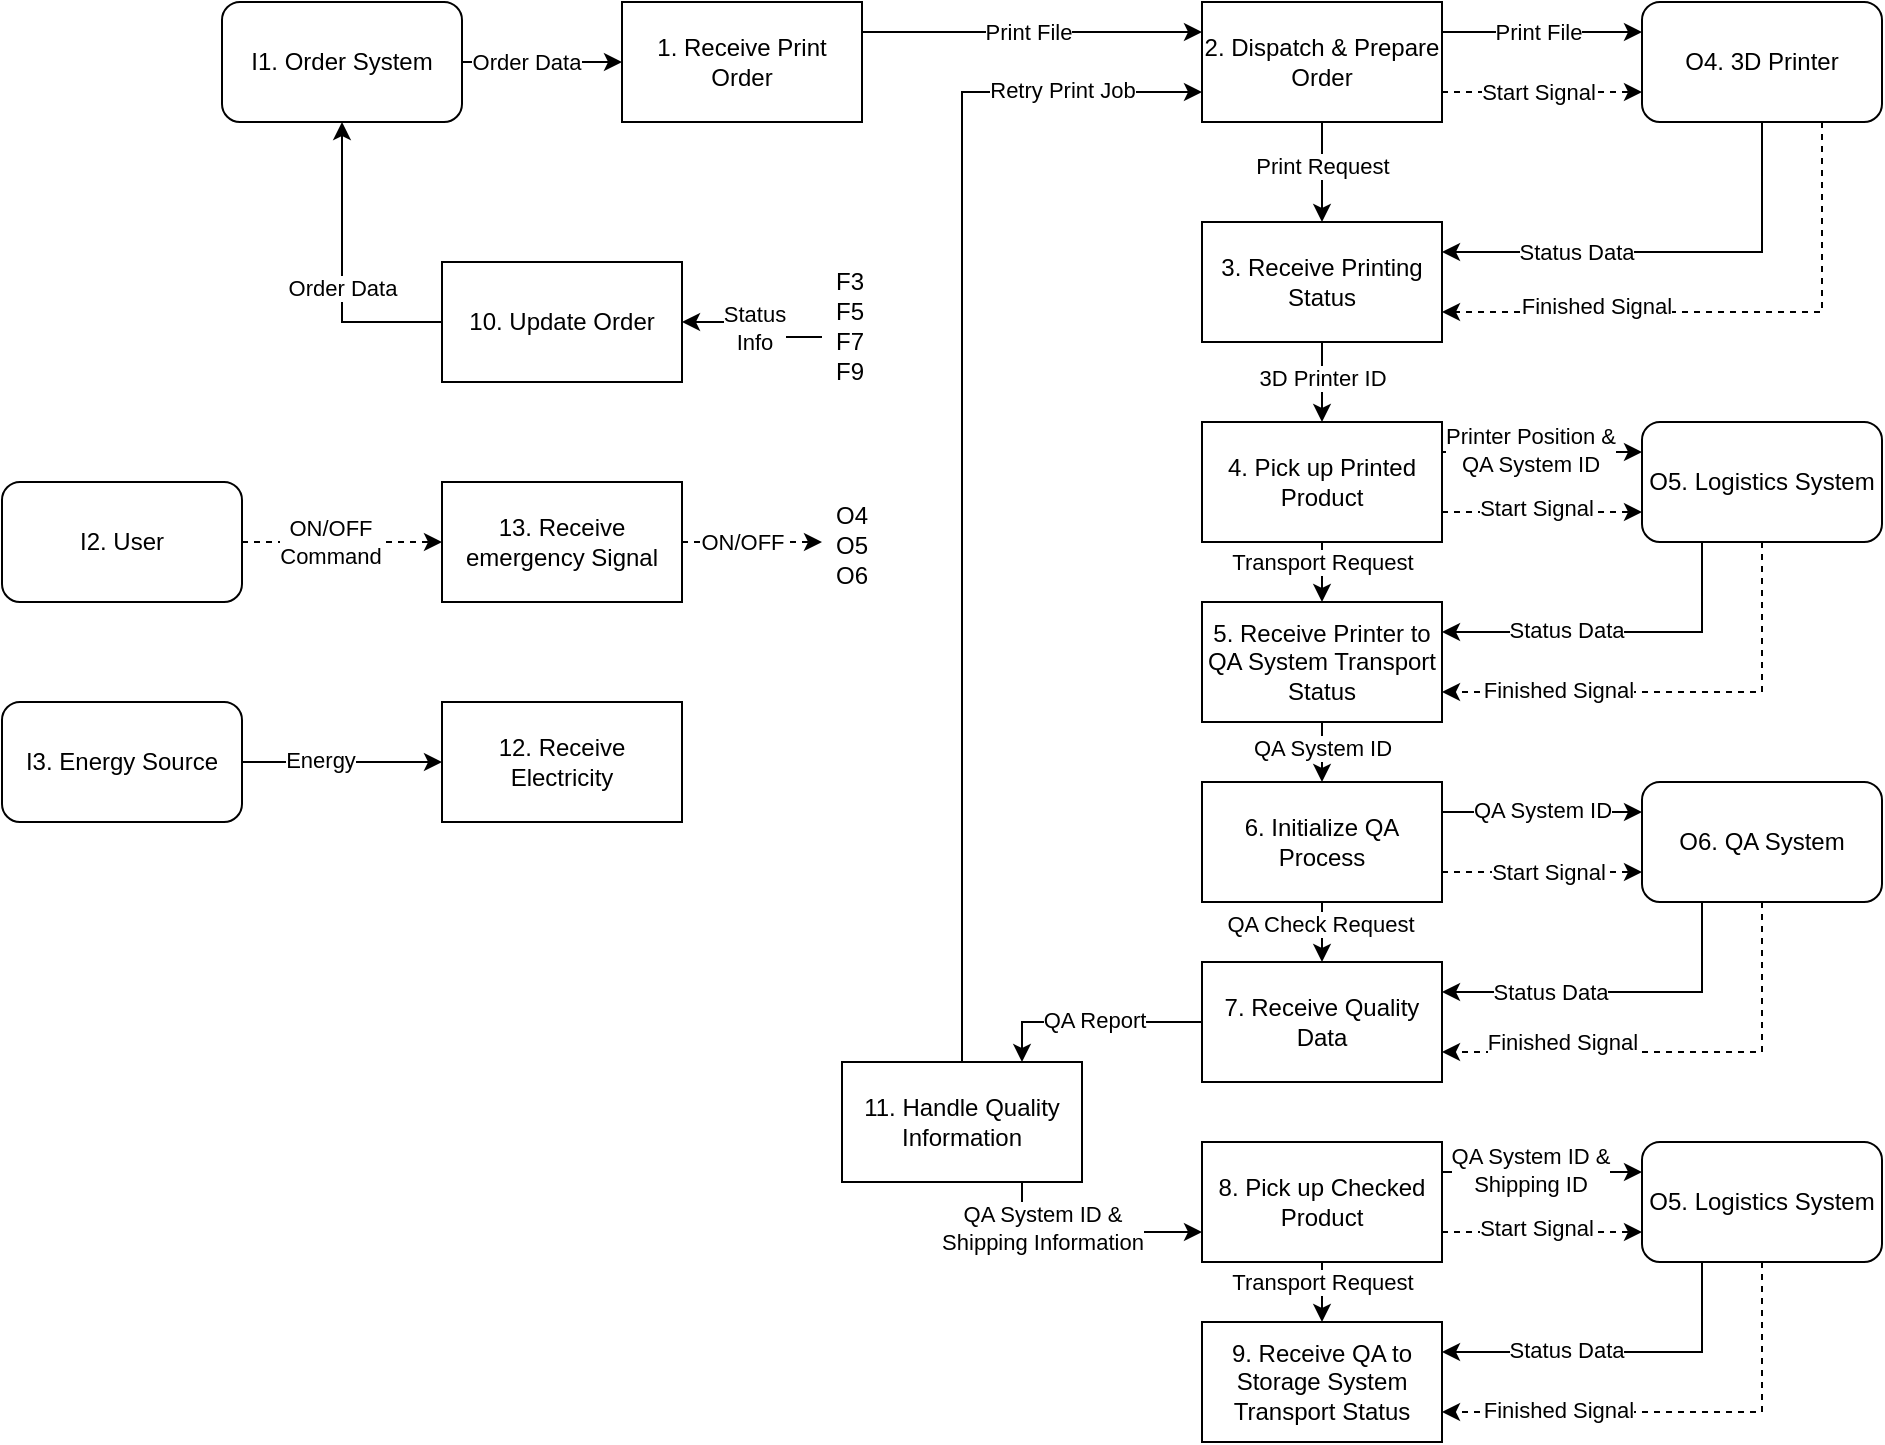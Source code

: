 <mxfile version="24.8.4">
  <diagram name="Page-1" id="_k14XuWL3U5JzWISn8Ct">
    <mxGraphModel dx="1221" dy="761" grid="1" gridSize="10" guides="1" tooltips="1" connect="1" arrows="1" fold="1" page="1" pageScale="1" pageWidth="850" pageHeight="1100" math="0" shadow="0">
      <root>
        <mxCell id="0" />
        <mxCell id="1" parent="0" />
        <mxCell id="q_Xl--HB5Yd9Ks0ocNhp-104" style="edgeStyle=orthogonalEdgeStyle;rounded=0;orthogonalLoop=1;jettySize=auto;html=1;exitX=1;exitY=0.5;exitDx=0;exitDy=0;entryX=0;entryY=0.5;entryDx=0;entryDy=0;dashed=1;" parent="1" source="q_Xl--HB5Yd9Ks0ocNhp-1" target="q_Xl--HB5Yd9Ks0ocNhp-8" edge="1">
          <mxGeometry relative="1" as="geometry" />
        </mxCell>
        <mxCell id="q_Xl--HB5Yd9Ks0ocNhp-105" value="ON/OFF &lt;br&gt;Command" style="edgeLabel;html=1;align=center;verticalAlign=middle;resizable=0;points=[];" parent="q_Xl--HB5Yd9Ks0ocNhp-104" vertex="1" connectable="0">
          <mxGeometry x="-0.133" relative="1" as="geometry">
            <mxPoint as="offset" />
          </mxGeometry>
        </mxCell>
        <mxCell id="q_Xl--HB5Yd9Ks0ocNhp-1" value="I2. User" style="rounded=1;whiteSpace=wrap;html=1;" parent="1" vertex="1">
          <mxGeometry x="140" y="290" width="120" height="60" as="geometry" />
        </mxCell>
        <mxCell id="q_Xl--HB5Yd9Ks0ocNhp-77" style="edgeStyle=orthogonalEdgeStyle;rounded=0;orthogonalLoop=1;jettySize=auto;html=1;exitX=1;exitY=0.5;exitDx=0;exitDy=0;entryX=0;entryY=0.5;entryDx=0;entryDy=0;" parent="1" source="q_Xl--HB5Yd9Ks0ocNhp-2" target="q_Xl--HB5Yd9Ks0ocNhp-7" edge="1">
          <mxGeometry relative="1" as="geometry" />
        </mxCell>
        <mxCell id="q_Xl--HB5Yd9Ks0ocNhp-78" value="Energy" style="edgeLabel;html=1;align=center;verticalAlign=middle;resizable=0;points=[];" parent="q_Xl--HB5Yd9Ks0ocNhp-77" vertex="1" connectable="0">
          <mxGeometry x="-0.225" y="1" relative="1" as="geometry">
            <mxPoint as="offset" />
          </mxGeometry>
        </mxCell>
        <mxCell id="q_Xl--HB5Yd9Ks0ocNhp-2" value="I3. Energy Source" style="rounded=1;whiteSpace=wrap;html=1;" parent="1" vertex="1">
          <mxGeometry x="140" y="400" width="120" height="60" as="geometry" />
        </mxCell>
        <mxCell id="q_Xl--HB5Yd9Ks0ocNhp-16" style="edgeStyle=orthogonalEdgeStyle;rounded=0;orthogonalLoop=1;jettySize=auto;html=1;exitX=1;exitY=0.5;exitDx=0;exitDy=0;entryX=0;entryY=0.5;entryDx=0;entryDy=0;" parent="1" source="q_Xl--HB5Yd9Ks0ocNhp-3" target="q_Xl--HB5Yd9Ks0ocNhp-9" edge="1">
          <mxGeometry relative="1" as="geometry" />
        </mxCell>
        <mxCell id="q_Xl--HB5Yd9Ks0ocNhp-17" value="Order Data" style="edgeLabel;html=1;align=center;verticalAlign=middle;resizable=0;points=[];" parent="q_Xl--HB5Yd9Ks0ocNhp-16" vertex="1" connectable="0">
          <mxGeometry x="-0.2" relative="1" as="geometry">
            <mxPoint as="offset" />
          </mxGeometry>
        </mxCell>
        <mxCell id="q_Xl--HB5Yd9Ks0ocNhp-3" value="I1. Order System" style="rounded=1;whiteSpace=wrap;html=1;" parent="1" vertex="1">
          <mxGeometry x="250" y="50" width="120" height="60" as="geometry" />
        </mxCell>
        <mxCell id="q_Xl--HB5Yd9Ks0ocNhp-39" style="edgeStyle=orthogonalEdgeStyle;rounded=0;orthogonalLoop=1;jettySize=auto;html=1;exitX=0.25;exitY=1;exitDx=0;exitDy=0;entryX=1;entryY=0.25;entryDx=0;entryDy=0;" parent="1" source="q_Xl--HB5Yd9Ks0ocNhp-4" target="q_Xl--HB5Yd9Ks0ocNhp-38" edge="1">
          <mxGeometry relative="1" as="geometry" />
        </mxCell>
        <mxCell id="q_Xl--HB5Yd9Ks0ocNhp-40" value="Status Data" style="edgeLabel;html=1;align=center;verticalAlign=middle;resizable=0;points=[];" parent="q_Xl--HB5Yd9Ks0ocNhp-39" vertex="1" connectable="0">
          <mxGeometry x="0.291" y="-1" relative="1" as="geometry">
            <mxPoint as="offset" />
          </mxGeometry>
        </mxCell>
        <mxCell id="q_Xl--HB5Yd9Ks0ocNhp-41" style="edgeStyle=orthogonalEdgeStyle;rounded=0;orthogonalLoop=1;jettySize=auto;html=1;exitX=0.5;exitY=1;exitDx=0;exitDy=0;entryX=1;entryY=0.75;entryDx=0;entryDy=0;dashed=1;" parent="1" source="q_Xl--HB5Yd9Ks0ocNhp-4" target="q_Xl--HB5Yd9Ks0ocNhp-38" edge="1">
          <mxGeometry relative="1" as="geometry" />
        </mxCell>
        <mxCell id="q_Xl--HB5Yd9Ks0ocNhp-42" value="Finished Signal" style="edgeLabel;html=1;align=center;verticalAlign=middle;resizable=0;points=[];" parent="q_Xl--HB5Yd9Ks0ocNhp-41" vertex="1" connectable="0">
          <mxGeometry x="0.506" y="-1" relative="1" as="geometry">
            <mxPoint as="offset" />
          </mxGeometry>
        </mxCell>
        <mxCell id="q_Xl--HB5Yd9Ks0ocNhp-4" value="O5. Logistics System" style="rounded=1;whiteSpace=wrap;html=1;" parent="1" vertex="1">
          <mxGeometry x="960" y="260" width="120" height="60" as="geometry" />
        </mxCell>
        <mxCell id="q_Xl--HB5Yd9Ks0ocNhp-52" style="edgeStyle=orthogonalEdgeStyle;rounded=0;orthogonalLoop=1;jettySize=auto;html=1;exitX=0.25;exitY=1;exitDx=0;exitDy=0;entryX=1;entryY=0.25;entryDx=0;entryDy=0;" parent="1" source="q_Xl--HB5Yd9Ks0ocNhp-5" target="q_Xl--HB5Yd9Ks0ocNhp-12" edge="1">
          <mxGeometry relative="1" as="geometry" />
        </mxCell>
        <mxCell id="q_Xl--HB5Yd9Ks0ocNhp-53" value="Status Data" style="edgeLabel;html=1;align=center;verticalAlign=middle;resizable=0;points=[];" parent="q_Xl--HB5Yd9Ks0ocNhp-52" vertex="1" connectable="0">
          <mxGeometry x="0.383" relative="1" as="geometry">
            <mxPoint as="offset" />
          </mxGeometry>
        </mxCell>
        <mxCell id="q_Xl--HB5Yd9Ks0ocNhp-54" style="edgeStyle=orthogonalEdgeStyle;rounded=0;orthogonalLoop=1;jettySize=auto;html=1;exitX=0.5;exitY=1;exitDx=0;exitDy=0;entryX=1;entryY=0.75;entryDx=0;entryDy=0;dashed=1;" parent="1" source="q_Xl--HB5Yd9Ks0ocNhp-5" target="q_Xl--HB5Yd9Ks0ocNhp-12" edge="1">
          <mxGeometry relative="1" as="geometry" />
        </mxCell>
        <mxCell id="q_Xl--HB5Yd9Ks0ocNhp-55" value="Finished Signal" style="edgeLabel;html=1;align=center;verticalAlign=middle;resizable=0;points=[];" parent="q_Xl--HB5Yd9Ks0ocNhp-54" vertex="1" connectable="0">
          <mxGeometry x="0.43" y="4" relative="1" as="geometry">
            <mxPoint x="-7" y="-9" as="offset" />
          </mxGeometry>
        </mxCell>
        <mxCell id="q_Xl--HB5Yd9Ks0ocNhp-5" value="O6. QA System" style="rounded=1;whiteSpace=wrap;html=1;" parent="1" vertex="1">
          <mxGeometry x="960" y="440" width="120" height="60" as="geometry" />
        </mxCell>
        <mxCell id="q_Xl--HB5Yd9Ks0ocNhp-27" style="edgeStyle=orthogonalEdgeStyle;rounded=0;orthogonalLoop=1;jettySize=auto;html=1;exitX=0.5;exitY=1;exitDx=0;exitDy=0;entryX=1;entryY=0.25;entryDx=0;entryDy=0;" parent="1" source="q_Xl--HB5Yd9Ks0ocNhp-6" target="q_Xl--HB5Yd9Ks0ocNhp-10" edge="1">
          <mxGeometry relative="1" as="geometry" />
        </mxCell>
        <mxCell id="q_Xl--HB5Yd9Ks0ocNhp-28" value="Status Data" style="edgeLabel;html=1;align=center;verticalAlign=middle;resizable=0;points=[];" parent="q_Xl--HB5Yd9Ks0ocNhp-27" vertex="1" connectable="0">
          <mxGeometry x="0.408" relative="1" as="geometry">
            <mxPoint as="offset" />
          </mxGeometry>
        </mxCell>
        <mxCell id="q_Xl--HB5Yd9Ks0ocNhp-29" style="edgeStyle=orthogonalEdgeStyle;rounded=0;orthogonalLoop=1;jettySize=auto;html=1;exitX=0.75;exitY=1;exitDx=0;exitDy=0;entryX=1;entryY=0.75;entryDx=0;entryDy=0;dashed=1;" parent="1" source="q_Xl--HB5Yd9Ks0ocNhp-6" target="q_Xl--HB5Yd9Ks0ocNhp-10" edge="1">
          <mxGeometry relative="1" as="geometry" />
        </mxCell>
        <mxCell id="q_Xl--HB5Yd9Ks0ocNhp-30" value="Finished Signal" style="edgeLabel;html=1;align=center;verticalAlign=middle;resizable=0;points=[];" parent="q_Xl--HB5Yd9Ks0ocNhp-29" vertex="1" connectable="0">
          <mxGeometry x="0.458" y="-3" relative="1" as="geometry">
            <mxPoint as="offset" />
          </mxGeometry>
        </mxCell>
        <mxCell id="q_Xl--HB5Yd9Ks0ocNhp-6" value="O4. 3D Printer" style="rounded=1;whiteSpace=wrap;html=1;" parent="1" vertex="1">
          <mxGeometry x="960" y="50" width="120" height="60" as="geometry" />
        </mxCell>
        <mxCell id="q_Xl--HB5Yd9Ks0ocNhp-7" value="12. Receive &lt;br&gt;Electricity" style="rounded=0;whiteSpace=wrap;html=1;" parent="1" vertex="1">
          <mxGeometry x="360" y="400" width="120" height="60" as="geometry" />
        </mxCell>
        <mxCell id="q_Xl--HB5Yd9Ks0ocNhp-116" style="edgeStyle=orthogonalEdgeStyle;rounded=0;orthogonalLoop=1;jettySize=auto;html=1;exitX=1;exitY=0.5;exitDx=0;exitDy=0;entryX=0;entryY=0.5;entryDx=0;entryDy=0;dashed=1;" parent="1" source="q_Xl--HB5Yd9Ks0ocNhp-8" target="q_Xl--HB5Yd9Ks0ocNhp-110" edge="1">
          <mxGeometry relative="1" as="geometry" />
        </mxCell>
        <mxCell id="q_Xl--HB5Yd9Ks0ocNhp-117" value="ON/OFF" style="edgeLabel;html=1;align=center;verticalAlign=middle;resizable=0;points=[];" parent="q_Xl--HB5Yd9Ks0ocNhp-116" vertex="1" connectable="0">
          <mxGeometry x="-0.294" y="-1" relative="1" as="geometry">
            <mxPoint x="5" y="-1" as="offset" />
          </mxGeometry>
        </mxCell>
        <mxCell id="q_Xl--HB5Yd9Ks0ocNhp-8" value="13. Receive emergency Signal" style="rounded=0;whiteSpace=wrap;html=1;" parent="1" vertex="1">
          <mxGeometry x="360" y="290" width="120" height="60" as="geometry" />
        </mxCell>
        <mxCell id="q_Xl--HB5Yd9Ks0ocNhp-22" style="edgeStyle=orthogonalEdgeStyle;rounded=0;orthogonalLoop=1;jettySize=auto;html=1;exitX=1;exitY=0.25;exitDx=0;exitDy=0;entryX=0;entryY=0.25;entryDx=0;entryDy=0;" parent="1" source="q_Xl--HB5Yd9Ks0ocNhp-9" target="q_Xl--HB5Yd9Ks0ocNhp-19" edge="1">
          <mxGeometry relative="1" as="geometry" />
        </mxCell>
        <mxCell id="q_Xl--HB5Yd9Ks0ocNhp-23" value="Print File" style="edgeLabel;html=1;align=center;verticalAlign=middle;resizable=0;points=[];" parent="q_Xl--HB5Yd9Ks0ocNhp-22" vertex="1" connectable="0">
          <mxGeometry x="0.656" y="1" relative="1" as="geometry">
            <mxPoint x="-58" y="1" as="offset" />
          </mxGeometry>
        </mxCell>
        <mxCell id="q_Xl--HB5Yd9Ks0ocNhp-9" value="1. Receive Print Order" style="rounded=0;whiteSpace=wrap;html=1;" parent="1" vertex="1">
          <mxGeometry x="450" y="50" width="120" height="60" as="geometry" />
        </mxCell>
        <mxCell id="q_Xl--HB5Yd9Ks0ocNhp-32" style="edgeStyle=orthogonalEdgeStyle;rounded=0;orthogonalLoop=1;jettySize=auto;html=1;exitX=0.5;exitY=1;exitDx=0;exitDy=0;entryX=0.5;entryY=0;entryDx=0;entryDy=0;" parent="1" source="q_Xl--HB5Yd9Ks0ocNhp-10" target="q_Xl--HB5Yd9Ks0ocNhp-11" edge="1">
          <mxGeometry relative="1" as="geometry" />
        </mxCell>
        <mxCell id="q_Xl--HB5Yd9Ks0ocNhp-33" value="3D Printer ID" style="edgeLabel;html=1;align=center;verticalAlign=middle;resizable=0;points=[];" parent="q_Xl--HB5Yd9Ks0ocNhp-32" vertex="1" connectable="0">
          <mxGeometry x="-0.1" relative="1" as="geometry">
            <mxPoint as="offset" />
          </mxGeometry>
        </mxCell>
        <mxCell id="q_Xl--HB5Yd9Ks0ocNhp-10" value="3. Receive Printing Status" style="rounded=0;whiteSpace=wrap;html=1;" parent="1" vertex="1">
          <mxGeometry x="740" y="160" width="120" height="60" as="geometry" />
        </mxCell>
        <mxCell id="q_Xl--HB5Yd9Ks0ocNhp-31" style="edgeStyle=orthogonalEdgeStyle;rounded=0;orthogonalLoop=1;jettySize=auto;html=1;exitX=1;exitY=0.25;exitDx=0;exitDy=0;entryX=0;entryY=0.25;entryDx=0;entryDy=0;" parent="1" source="q_Xl--HB5Yd9Ks0ocNhp-11" target="q_Xl--HB5Yd9Ks0ocNhp-4" edge="1">
          <mxGeometry relative="1" as="geometry" />
        </mxCell>
        <mxCell id="q_Xl--HB5Yd9Ks0ocNhp-34" value="Printer Position &amp;amp;&lt;br&gt;QA System ID" style="edgeLabel;html=1;align=center;verticalAlign=middle;resizable=0;points=[];" parent="q_Xl--HB5Yd9Ks0ocNhp-31" vertex="1" connectable="0">
          <mxGeometry x="-0.12" y="1" relative="1" as="geometry">
            <mxPoint as="offset" />
          </mxGeometry>
        </mxCell>
        <mxCell id="q_Xl--HB5Yd9Ks0ocNhp-35" style="edgeStyle=orthogonalEdgeStyle;rounded=0;orthogonalLoop=1;jettySize=auto;html=1;exitX=1;exitY=0.75;exitDx=0;exitDy=0;entryX=0;entryY=0.75;entryDx=0;entryDy=0;dashed=1;" parent="1" source="q_Xl--HB5Yd9Ks0ocNhp-11" target="q_Xl--HB5Yd9Ks0ocNhp-4" edge="1">
          <mxGeometry relative="1" as="geometry" />
        </mxCell>
        <mxCell id="q_Xl--HB5Yd9Ks0ocNhp-36" value="Start Signal" style="edgeLabel;html=1;align=center;verticalAlign=middle;resizable=0;points=[];" parent="q_Xl--HB5Yd9Ks0ocNhp-35" vertex="1" connectable="0">
          <mxGeometry x="-0.06" y="2" relative="1" as="geometry">
            <mxPoint as="offset" />
          </mxGeometry>
        </mxCell>
        <mxCell id="q_Xl--HB5Yd9Ks0ocNhp-58" style="edgeStyle=orthogonalEdgeStyle;rounded=0;orthogonalLoop=1;jettySize=auto;html=1;exitX=0.5;exitY=1;exitDx=0;exitDy=0;entryX=0.5;entryY=0;entryDx=0;entryDy=0;" parent="1" source="q_Xl--HB5Yd9Ks0ocNhp-11" target="q_Xl--HB5Yd9Ks0ocNhp-38" edge="1">
          <mxGeometry relative="1" as="geometry" />
        </mxCell>
        <mxCell id="q_Xl--HB5Yd9Ks0ocNhp-59" value="Transport Request" style="edgeLabel;html=1;align=center;verticalAlign=middle;resizable=0;points=[];" parent="q_Xl--HB5Yd9Ks0ocNhp-58" vertex="1" connectable="0">
          <mxGeometry x="-0.333" relative="1" as="geometry">
            <mxPoint as="offset" />
          </mxGeometry>
        </mxCell>
        <mxCell id="q_Xl--HB5Yd9Ks0ocNhp-11" value="4. Pick up Printed Product" style="rounded=0;whiteSpace=wrap;html=1;" parent="1" vertex="1">
          <mxGeometry x="740" y="260" width="120" height="60" as="geometry" />
        </mxCell>
        <mxCell id="q_Xl--HB5Yd9Ks0ocNhp-12" value="7. Receive Quality Data" style="rounded=0;whiteSpace=wrap;html=1;" parent="1" vertex="1">
          <mxGeometry x="740" y="530" width="120" height="60" as="geometry" />
        </mxCell>
        <mxCell id="q_Xl--HB5Yd9Ks0ocNhp-43" style="edgeStyle=orthogonalEdgeStyle;rounded=0;orthogonalLoop=1;jettySize=auto;html=1;exitX=1;exitY=0.25;exitDx=0;exitDy=0;entryX=0;entryY=0.25;entryDx=0;entryDy=0;" parent="1" source="q_Xl--HB5Yd9Ks0ocNhp-13" target="q_Xl--HB5Yd9Ks0ocNhp-5" edge="1">
          <mxGeometry relative="1" as="geometry" />
        </mxCell>
        <mxCell id="q_Xl--HB5Yd9Ks0ocNhp-44" value="QA System ID" style="edgeLabel;html=1;align=center;verticalAlign=middle;resizable=0;points=[];" parent="q_Xl--HB5Yd9Ks0ocNhp-43" vertex="1" connectable="0">
          <mxGeometry x="0.1" y="1" relative="1" as="geometry">
            <mxPoint x="-5" as="offset" />
          </mxGeometry>
        </mxCell>
        <mxCell id="q_Xl--HB5Yd9Ks0ocNhp-50" style="edgeStyle=orthogonalEdgeStyle;rounded=0;orthogonalLoop=1;jettySize=auto;html=1;exitX=1;exitY=0.75;exitDx=0;exitDy=0;entryX=0;entryY=0.75;entryDx=0;entryDy=0;dashed=1;" parent="1" source="q_Xl--HB5Yd9Ks0ocNhp-13" target="q_Xl--HB5Yd9Ks0ocNhp-5" edge="1">
          <mxGeometry relative="1" as="geometry" />
        </mxCell>
        <mxCell id="q_Xl--HB5Yd9Ks0ocNhp-51" value="Start Signal" style="edgeLabel;html=1;align=center;verticalAlign=middle;resizable=0;points=[];" parent="q_Xl--HB5Yd9Ks0ocNhp-50" vertex="1" connectable="0">
          <mxGeometry x="0.06" relative="1" as="geometry">
            <mxPoint as="offset" />
          </mxGeometry>
        </mxCell>
        <mxCell id="q_Xl--HB5Yd9Ks0ocNhp-60" style="edgeStyle=orthogonalEdgeStyle;rounded=0;orthogonalLoop=1;jettySize=auto;html=1;exitX=0.5;exitY=1;exitDx=0;exitDy=0;entryX=0.5;entryY=0;entryDx=0;entryDy=0;" parent="1" source="q_Xl--HB5Yd9Ks0ocNhp-13" target="q_Xl--HB5Yd9Ks0ocNhp-12" edge="1">
          <mxGeometry relative="1" as="geometry" />
        </mxCell>
        <mxCell id="q_Xl--HB5Yd9Ks0ocNhp-61" value="QA Check Request" style="edgeLabel;html=1;align=center;verticalAlign=middle;resizable=0;points=[];" parent="q_Xl--HB5Yd9Ks0ocNhp-60" vertex="1" connectable="0">
          <mxGeometry x="-0.267" y="-1" relative="1" as="geometry">
            <mxPoint as="offset" />
          </mxGeometry>
        </mxCell>
        <mxCell id="q_Xl--HB5Yd9Ks0ocNhp-13" value="6. Initialize QA Process" style="rounded=0;whiteSpace=wrap;html=1;" parent="1" vertex="1">
          <mxGeometry x="740" y="440" width="120" height="60" as="geometry" />
        </mxCell>
        <mxCell id="q_Xl--HB5Yd9Ks0ocNhp-20" style="edgeStyle=orthogonalEdgeStyle;rounded=0;orthogonalLoop=1;jettySize=auto;html=1;exitX=1;exitY=0.25;exitDx=0;exitDy=0;entryX=0;entryY=0.25;entryDx=0;entryDy=0;" parent="1" source="q_Xl--HB5Yd9Ks0ocNhp-19" target="q_Xl--HB5Yd9Ks0ocNhp-6" edge="1">
          <mxGeometry relative="1" as="geometry" />
        </mxCell>
        <mxCell id="q_Xl--HB5Yd9Ks0ocNhp-21" value="Print File" style="edgeLabel;html=1;align=center;verticalAlign=middle;resizable=0;points=[];" parent="q_Xl--HB5Yd9Ks0ocNhp-20" vertex="1" connectable="0">
          <mxGeometry x="-0.508" y="-1" relative="1" as="geometry">
            <mxPoint x="23" y="-1" as="offset" />
          </mxGeometry>
        </mxCell>
        <mxCell id="q_Xl--HB5Yd9Ks0ocNhp-25" style="edgeStyle=orthogonalEdgeStyle;rounded=0;orthogonalLoop=1;jettySize=auto;html=1;exitX=1;exitY=0.75;exitDx=0;exitDy=0;entryX=0;entryY=0.75;entryDx=0;entryDy=0;dashed=1;" parent="1" source="q_Xl--HB5Yd9Ks0ocNhp-19" target="q_Xl--HB5Yd9Ks0ocNhp-6" edge="1">
          <mxGeometry relative="1" as="geometry" />
        </mxCell>
        <mxCell id="q_Xl--HB5Yd9Ks0ocNhp-26" value="Start Signal" style="edgeLabel;html=1;align=center;verticalAlign=middle;resizable=0;points=[];" parent="q_Xl--HB5Yd9Ks0ocNhp-25" vertex="1" connectable="0">
          <mxGeometry x="-0.044" relative="1" as="geometry">
            <mxPoint as="offset" />
          </mxGeometry>
        </mxCell>
        <mxCell id="q_Xl--HB5Yd9Ks0ocNhp-56" style="edgeStyle=orthogonalEdgeStyle;rounded=0;orthogonalLoop=1;jettySize=auto;html=1;exitX=0.5;exitY=1;exitDx=0;exitDy=0;entryX=0.5;entryY=0;entryDx=0;entryDy=0;" parent="1" source="q_Xl--HB5Yd9Ks0ocNhp-19" target="q_Xl--HB5Yd9Ks0ocNhp-10" edge="1">
          <mxGeometry relative="1" as="geometry" />
        </mxCell>
        <mxCell id="q_Xl--HB5Yd9Ks0ocNhp-57" value="Print Request" style="edgeLabel;html=1;align=center;verticalAlign=middle;resizable=0;points=[];" parent="q_Xl--HB5Yd9Ks0ocNhp-56" vertex="1" connectable="0">
          <mxGeometry x="-0.12" relative="1" as="geometry">
            <mxPoint as="offset" />
          </mxGeometry>
        </mxCell>
        <mxCell id="q_Xl--HB5Yd9Ks0ocNhp-19" value="2. Dispatch &amp;amp; Prepare Order" style="rounded=0;whiteSpace=wrap;html=1;" parent="1" vertex="1">
          <mxGeometry x="740" y="50" width="120" height="60" as="geometry" />
        </mxCell>
        <mxCell id="q_Xl--HB5Yd9Ks0ocNhp-45" style="edgeStyle=orthogonalEdgeStyle;rounded=0;orthogonalLoop=1;jettySize=auto;html=1;exitX=0.5;exitY=1;exitDx=0;exitDy=0;entryX=0.5;entryY=0;entryDx=0;entryDy=0;" parent="1" source="q_Xl--HB5Yd9Ks0ocNhp-38" target="q_Xl--HB5Yd9Ks0ocNhp-13" edge="1">
          <mxGeometry relative="1" as="geometry" />
        </mxCell>
        <mxCell id="q_Xl--HB5Yd9Ks0ocNhp-46" value="QA System ID" style="edgeLabel;html=1;align=center;verticalAlign=middle;resizable=0;points=[];" parent="q_Xl--HB5Yd9Ks0ocNhp-45" vertex="1" connectable="0">
          <mxGeometry x="-0.133" relative="1" as="geometry">
            <mxPoint as="offset" />
          </mxGeometry>
        </mxCell>
        <mxCell id="q_Xl--HB5Yd9Ks0ocNhp-38" value="5. Receive Printer to QA System Transport Status" style="rounded=0;whiteSpace=wrap;html=1;" parent="1" vertex="1">
          <mxGeometry x="740" y="350" width="120" height="60" as="geometry" />
        </mxCell>
        <mxCell id="q_Xl--HB5Yd9Ks0ocNhp-62" style="edgeStyle=orthogonalEdgeStyle;rounded=0;orthogonalLoop=1;jettySize=auto;html=1;exitX=0.25;exitY=1;exitDx=0;exitDy=0;entryX=1;entryY=0.25;entryDx=0;entryDy=0;" parent="1" source="q_Xl--HB5Yd9Ks0ocNhp-66" target="q_Xl--HB5Yd9Ks0ocNhp-74" edge="1">
          <mxGeometry relative="1" as="geometry" />
        </mxCell>
        <mxCell id="q_Xl--HB5Yd9Ks0ocNhp-63" value="Status Data" style="edgeLabel;html=1;align=center;verticalAlign=middle;resizable=0;points=[];" parent="q_Xl--HB5Yd9Ks0ocNhp-62" vertex="1" connectable="0">
          <mxGeometry x="0.291" y="-1" relative="1" as="geometry">
            <mxPoint as="offset" />
          </mxGeometry>
        </mxCell>
        <mxCell id="q_Xl--HB5Yd9Ks0ocNhp-64" style="edgeStyle=orthogonalEdgeStyle;rounded=0;orthogonalLoop=1;jettySize=auto;html=1;exitX=0.5;exitY=1;exitDx=0;exitDy=0;entryX=1;entryY=0.75;entryDx=0;entryDy=0;dashed=1;" parent="1" source="q_Xl--HB5Yd9Ks0ocNhp-66" target="q_Xl--HB5Yd9Ks0ocNhp-74" edge="1">
          <mxGeometry relative="1" as="geometry" />
        </mxCell>
        <mxCell id="q_Xl--HB5Yd9Ks0ocNhp-65" value="Finished Signal" style="edgeLabel;html=1;align=center;verticalAlign=middle;resizable=0;points=[];" parent="q_Xl--HB5Yd9Ks0ocNhp-64" vertex="1" connectable="0">
          <mxGeometry x="0.506" y="-1" relative="1" as="geometry">
            <mxPoint as="offset" />
          </mxGeometry>
        </mxCell>
        <mxCell id="q_Xl--HB5Yd9Ks0ocNhp-66" value="O5. Logistics System" style="rounded=1;whiteSpace=wrap;html=1;" parent="1" vertex="1">
          <mxGeometry x="960" y="620" width="120" height="60" as="geometry" />
        </mxCell>
        <mxCell id="q_Xl--HB5Yd9Ks0ocNhp-67" style="edgeStyle=orthogonalEdgeStyle;rounded=0;orthogonalLoop=1;jettySize=auto;html=1;exitX=1;exitY=0.25;exitDx=0;exitDy=0;entryX=0;entryY=0.25;entryDx=0;entryDy=0;" parent="1" source="q_Xl--HB5Yd9Ks0ocNhp-73" target="q_Xl--HB5Yd9Ks0ocNhp-66" edge="1">
          <mxGeometry relative="1" as="geometry" />
        </mxCell>
        <mxCell id="q_Xl--HB5Yd9Ks0ocNhp-68" value="QA System ID &amp;amp;&lt;br&gt;Shipping ID" style="edgeLabel;html=1;align=center;verticalAlign=middle;resizable=0;points=[];" parent="q_Xl--HB5Yd9Ks0ocNhp-67" vertex="1" connectable="0">
          <mxGeometry x="-0.12" y="1" relative="1" as="geometry">
            <mxPoint as="offset" />
          </mxGeometry>
        </mxCell>
        <mxCell id="q_Xl--HB5Yd9Ks0ocNhp-69" style="edgeStyle=orthogonalEdgeStyle;rounded=0;orthogonalLoop=1;jettySize=auto;html=1;exitX=1;exitY=0.75;exitDx=0;exitDy=0;entryX=0;entryY=0.75;entryDx=0;entryDy=0;dashed=1;" parent="1" source="q_Xl--HB5Yd9Ks0ocNhp-73" target="q_Xl--HB5Yd9Ks0ocNhp-66" edge="1">
          <mxGeometry relative="1" as="geometry" />
        </mxCell>
        <mxCell id="q_Xl--HB5Yd9Ks0ocNhp-70" value="Start Signal" style="edgeLabel;html=1;align=center;verticalAlign=middle;resizable=0;points=[];" parent="q_Xl--HB5Yd9Ks0ocNhp-69" vertex="1" connectable="0">
          <mxGeometry x="-0.06" y="2" relative="1" as="geometry">
            <mxPoint as="offset" />
          </mxGeometry>
        </mxCell>
        <mxCell id="q_Xl--HB5Yd9Ks0ocNhp-71" style="edgeStyle=orthogonalEdgeStyle;rounded=0;orthogonalLoop=1;jettySize=auto;html=1;exitX=0.5;exitY=1;exitDx=0;exitDy=0;entryX=0.5;entryY=0;entryDx=0;entryDy=0;" parent="1" source="q_Xl--HB5Yd9Ks0ocNhp-73" target="q_Xl--HB5Yd9Ks0ocNhp-74" edge="1">
          <mxGeometry relative="1" as="geometry" />
        </mxCell>
        <mxCell id="q_Xl--HB5Yd9Ks0ocNhp-72" value="Transport Request" style="edgeLabel;html=1;align=center;verticalAlign=middle;resizable=0;points=[];" parent="q_Xl--HB5Yd9Ks0ocNhp-71" vertex="1" connectable="0">
          <mxGeometry x="-0.333" relative="1" as="geometry">
            <mxPoint as="offset" />
          </mxGeometry>
        </mxCell>
        <mxCell id="q_Xl--HB5Yd9Ks0ocNhp-73" value="8. Pick up Checked Product" style="rounded=0;whiteSpace=wrap;html=1;" parent="1" vertex="1">
          <mxGeometry x="740" y="620" width="120" height="60" as="geometry" />
        </mxCell>
        <mxCell id="q_Xl--HB5Yd9Ks0ocNhp-74" value="9. Receive QA to Storage System Transport Status" style="rounded=0;whiteSpace=wrap;html=1;" parent="1" vertex="1">
          <mxGeometry x="740" y="710" width="120" height="60" as="geometry" />
        </mxCell>
        <mxCell id="q_Xl--HB5Yd9Ks0ocNhp-82" style="edgeStyle=orthogonalEdgeStyle;rounded=0;orthogonalLoop=1;jettySize=auto;html=1;exitX=0;exitY=0.5;exitDx=0;exitDy=0;entryX=0.5;entryY=1;entryDx=0;entryDy=0;" parent="1" source="q_Xl--HB5Yd9Ks0ocNhp-80" target="q_Xl--HB5Yd9Ks0ocNhp-3" edge="1">
          <mxGeometry relative="1" as="geometry">
            <mxPoint x="960" y="830" as="targetPoint" />
          </mxGeometry>
        </mxCell>
        <mxCell id="q_Xl--HB5Yd9Ks0ocNhp-84" value="Order Data" style="edgeLabel;html=1;align=center;verticalAlign=middle;resizable=0;points=[];" parent="q_Xl--HB5Yd9Ks0ocNhp-82" vertex="1" connectable="0">
          <mxGeometry x="-0.1" relative="1" as="geometry">
            <mxPoint as="offset" />
          </mxGeometry>
        </mxCell>
        <mxCell id="q_Xl--HB5Yd9Ks0ocNhp-80" value="10. Update Order" style="rounded=0;whiteSpace=wrap;html=1;" parent="1" vertex="1">
          <mxGeometry x="360" y="180" width="120" height="60" as="geometry" />
        </mxCell>
        <mxCell id="q_Xl--HB5Yd9Ks0ocNhp-88" style="edgeStyle=orthogonalEdgeStyle;rounded=0;orthogonalLoop=1;jettySize=auto;html=1;exitX=0.75;exitY=1;exitDx=0;exitDy=0;entryX=0;entryY=0.75;entryDx=0;entryDy=0;" parent="1" source="q_Xl--HB5Yd9Ks0ocNhp-85" target="q_Xl--HB5Yd9Ks0ocNhp-73" edge="1">
          <mxGeometry relative="1" as="geometry" />
        </mxCell>
        <mxCell id="q_Xl--HB5Yd9Ks0ocNhp-89" value="QA System ID &amp;amp;&lt;br&gt;Shipping Information" style="edgeLabel;html=1;align=center;verticalAlign=middle;resizable=0;points=[];" parent="q_Xl--HB5Yd9Ks0ocNhp-88" vertex="1" connectable="0">
          <mxGeometry x="0.009" y="2" relative="1" as="geometry">
            <mxPoint x="-23" as="offset" />
          </mxGeometry>
        </mxCell>
        <mxCell id="q_Xl--HB5Yd9Ks0ocNhp-90" style="edgeStyle=orthogonalEdgeStyle;rounded=0;orthogonalLoop=1;jettySize=auto;html=1;exitX=0.5;exitY=0;exitDx=0;exitDy=0;entryX=0;entryY=0.75;entryDx=0;entryDy=0;" parent="1" source="q_Xl--HB5Yd9Ks0ocNhp-85" target="q_Xl--HB5Yd9Ks0ocNhp-19" edge="1">
          <mxGeometry relative="1" as="geometry">
            <Array as="points">
              <mxPoint x="620" y="95" />
            </Array>
          </mxGeometry>
        </mxCell>
        <mxCell id="q_Xl--HB5Yd9Ks0ocNhp-91" value="Retry Print Job" style="edgeLabel;html=1;align=center;verticalAlign=middle;resizable=0;points=[];" parent="q_Xl--HB5Yd9Ks0ocNhp-90" vertex="1" connectable="0">
          <mxGeometry x="0.729" y="1" relative="1" as="geometry">
            <mxPoint x="12" as="offset" />
          </mxGeometry>
        </mxCell>
        <mxCell id="q_Xl--HB5Yd9Ks0ocNhp-85" value="11. Handle Quality Information" style="rounded=0;whiteSpace=wrap;html=1;" parent="1" vertex="1">
          <mxGeometry x="560" y="580" width="120" height="60" as="geometry" />
        </mxCell>
        <mxCell id="q_Xl--HB5Yd9Ks0ocNhp-86" style="edgeStyle=orthogonalEdgeStyle;rounded=0;orthogonalLoop=1;jettySize=auto;html=1;exitX=0;exitY=0.5;exitDx=0;exitDy=0;entryX=0.75;entryY=0;entryDx=0;entryDy=0;" parent="1" source="q_Xl--HB5Yd9Ks0ocNhp-12" target="q_Xl--HB5Yd9Ks0ocNhp-85" edge="1">
          <mxGeometry relative="1" as="geometry" />
        </mxCell>
        <mxCell id="q_Xl--HB5Yd9Ks0ocNhp-87" value="QA Report" style="edgeLabel;html=1;align=center;verticalAlign=middle;resizable=0;points=[];" parent="q_Xl--HB5Yd9Ks0ocNhp-86" vertex="1" connectable="0">
          <mxGeometry x="-0.018" y="-1" relative="1" as="geometry">
            <mxPoint as="offset" />
          </mxGeometry>
        </mxCell>
        <mxCell id="q_Xl--HB5Yd9Ks0ocNhp-92" value="" style="shape=table;startSize=0;container=1;collapsible=0;childLayout=tableLayout;fontSize=11;fillColor=none;strokeColor=none;" parent="1" vertex="1">
          <mxGeometry x="550" y="180" width="60" height="45" as="geometry" />
        </mxCell>
        <mxCell id="q_Xl--HB5Yd9Ks0ocNhp-95" value="" style="shape=tableRow;horizontal=0;startSize=0;swimlaneHead=0;swimlaneBody=0;strokeColor=inherit;top=0;left=0;bottom=0;right=0;collapsible=0;dropTarget=0;fillColor=none;points=[[0,0.5],[1,0.5]];portConstraint=eastwest;fontSize=16;" parent="q_Xl--HB5Yd9Ks0ocNhp-92" vertex="1">
          <mxGeometry width="60" height="15" as="geometry" />
        </mxCell>
        <mxCell id="q_Xl--HB5Yd9Ks0ocNhp-96" value="F3" style="shape=partialRectangle;html=1;whiteSpace=wrap;connectable=0;strokeColor=inherit;overflow=hidden;fillColor=none;top=0;left=0;bottom=0;right=0;pointerEvents=1;fontSize=12;align=left;spacingLeft=5;" parent="q_Xl--HB5Yd9Ks0ocNhp-95" vertex="1">
          <mxGeometry width="60" height="15" as="geometry">
            <mxRectangle width="60" height="15" as="alternateBounds" />
          </mxGeometry>
        </mxCell>
        <mxCell id="q_Xl--HB5Yd9Ks0ocNhp-97" value="" style="shape=tableRow;horizontal=0;startSize=0;swimlaneHead=0;swimlaneBody=0;strokeColor=inherit;top=0;left=0;bottom=0;right=0;collapsible=0;dropTarget=0;fillColor=none;points=[[0,0.5],[1,0.5]];portConstraint=eastwest;fontSize=16;" parent="q_Xl--HB5Yd9Ks0ocNhp-92" vertex="1">
          <mxGeometry y="15" width="60" height="15" as="geometry" />
        </mxCell>
        <mxCell id="q_Xl--HB5Yd9Ks0ocNhp-98" value="F5" style="shape=partialRectangle;html=1;whiteSpace=wrap;connectable=0;strokeColor=inherit;overflow=hidden;fillColor=none;top=0;left=0;bottom=0;right=0;pointerEvents=1;fontSize=12;align=left;spacingLeft=5;" parent="q_Xl--HB5Yd9Ks0ocNhp-97" vertex="1">
          <mxGeometry width="60" height="15" as="geometry">
            <mxRectangle width="60" height="15" as="alternateBounds" />
          </mxGeometry>
        </mxCell>
        <mxCell id="q_Xl--HB5Yd9Ks0ocNhp-99" style="shape=tableRow;horizontal=0;startSize=0;swimlaneHead=0;swimlaneBody=0;strokeColor=inherit;top=0;left=0;bottom=0;right=0;collapsible=0;dropTarget=0;fillColor=none;points=[[0,0.5],[1,0.5]];portConstraint=eastwest;fontSize=16;" parent="q_Xl--HB5Yd9Ks0ocNhp-92" vertex="1">
          <mxGeometry y="30" width="60" height="15" as="geometry" />
        </mxCell>
        <mxCell id="q_Xl--HB5Yd9Ks0ocNhp-100" value="F7" style="shape=partialRectangle;html=1;whiteSpace=wrap;connectable=0;strokeColor=inherit;overflow=hidden;fillColor=none;top=0;left=0;bottom=0;right=0;pointerEvents=1;fontSize=12;align=left;spacingLeft=5;" parent="q_Xl--HB5Yd9Ks0ocNhp-99" vertex="1">
          <mxGeometry width="60" height="15" as="geometry">
            <mxRectangle width="60" height="15" as="alternateBounds" />
          </mxGeometry>
        </mxCell>
        <mxCell id="q_Xl--HB5Yd9Ks0ocNhp-101" value="F9" style="shape=partialRectangle;html=1;whiteSpace=wrap;connectable=0;strokeColor=inherit;overflow=hidden;fillColor=none;top=0;left=0;bottom=0;right=0;pointerEvents=1;fontSize=12;align=left;spacingLeft=5;" parent="1" vertex="1">
          <mxGeometry x="550" y="225" width="60" height="15" as="geometry">
            <mxRectangle width="60" height="15" as="alternateBounds" />
          </mxGeometry>
        </mxCell>
        <mxCell id="q_Xl--HB5Yd9Ks0ocNhp-102" style="edgeStyle=orthogonalEdgeStyle;rounded=0;orthogonalLoop=1;jettySize=auto;html=1;exitX=0;exitY=0.5;exitDx=0;exitDy=0;entryX=1;entryY=0.5;entryDx=0;entryDy=0;" parent="1" source="q_Xl--HB5Yd9Ks0ocNhp-99" target="q_Xl--HB5Yd9Ks0ocNhp-80" edge="1">
          <mxGeometry relative="1" as="geometry" />
        </mxCell>
        <mxCell id="q_Xl--HB5Yd9Ks0ocNhp-103" value="Status &lt;br&gt;Info" style="edgeLabel;html=1;align=center;verticalAlign=middle;resizable=0;points=[];" parent="q_Xl--HB5Yd9Ks0ocNhp-102" vertex="1" connectable="0">
          <mxGeometry x="0.045" y="-1" relative="1" as="geometry">
            <mxPoint y="1" as="offset" />
          </mxGeometry>
        </mxCell>
        <mxCell id="q_Xl--HB5Yd9Ks0ocNhp-107" value="" style="shape=table;startSize=0;container=1;collapsible=0;childLayout=tableLayout;fontSize=11;fillColor=none;strokeColor=none;" parent="1" vertex="1">
          <mxGeometry x="550" y="297.5" width="60" height="45" as="geometry" />
        </mxCell>
        <mxCell id="q_Xl--HB5Yd9Ks0ocNhp-108" value="" style="shape=tableRow;horizontal=0;startSize=0;swimlaneHead=0;swimlaneBody=0;strokeColor=inherit;top=0;left=0;bottom=0;right=0;collapsible=0;dropTarget=0;fillColor=none;points=[[0,0.5],[1,0.5]];portConstraint=eastwest;fontSize=16;" parent="q_Xl--HB5Yd9Ks0ocNhp-107" vertex="1">
          <mxGeometry width="60" height="15" as="geometry" />
        </mxCell>
        <mxCell id="q_Xl--HB5Yd9Ks0ocNhp-109" value="O4" style="shape=partialRectangle;html=1;whiteSpace=wrap;connectable=0;strokeColor=inherit;overflow=hidden;fillColor=none;top=0;left=0;bottom=0;right=0;pointerEvents=1;fontSize=12;align=left;spacingLeft=5;" parent="q_Xl--HB5Yd9Ks0ocNhp-108" vertex="1">
          <mxGeometry width="60" height="15" as="geometry">
            <mxRectangle width="60" height="15" as="alternateBounds" />
          </mxGeometry>
        </mxCell>
        <mxCell id="q_Xl--HB5Yd9Ks0ocNhp-110" value="" style="shape=tableRow;horizontal=0;startSize=0;swimlaneHead=0;swimlaneBody=0;strokeColor=inherit;top=0;left=0;bottom=0;right=0;collapsible=0;dropTarget=0;fillColor=none;points=[[0,0.5],[1,0.5]];portConstraint=eastwest;fontSize=16;" parent="q_Xl--HB5Yd9Ks0ocNhp-107" vertex="1">
          <mxGeometry y="15" width="60" height="15" as="geometry" />
        </mxCell>
        <mxCell id="q_Xl--HB5Yd9Ks0ocNhp-111" value="O5" style="shape=partialRectangle;html=1;whiteSpace=wrap;connectable=0;strokeColor=inherit;overflow=hidden;fillColor=none;top=0;left=0;bottom=0;right=0;pointerEvents=1;fontSize=12;align=left;spacingLeft=5;" parent="q_Xl--HB5Yd9Ks0ocNhp-110" vertex="1">
          <mxGeometry width="60" height="15" as="geometry">
            <mxRectangle width="60" height="15" as="alternateBounds" />
          </mxGeometry>
        </mxCell>
        <mxCell id="q_Xl--HB5Yd9Ks0ocNhp-112" value="" style="shape=tableRow;horizontal=0;startSize=0;swimlaneHead=0;swimlaneBody=0;strokeColor=inherit;top=0;left=0;bottom=0;right=0;collapsible=0;dropTarget=0;fillColor=none;points=[[0,0.5],[1,0.5]];portConstraint=eastwest;fontSize=16;" parent="q_Xl--HB5Yd9Ks0ocNhp-107" vertex="1">
          <mxGeometry y="30" width="60" height="15" as="geometry" />
        </mxCell>
        <mxCell id="q_Xl--HB5Yd9Ks0ocNhp-113" value="O6" style="shape=partialRectangle;html=1;whiteSpace=wrap;connectable=0;strokeColor=inherit;overflow=hidden;fillColor=none;top=0;left=0;bottom=0;right=0;pointerEvents=1;fontSize=12;align=left;spacingLeft=5;" parent="q_Xl--HB5Yd9Ks0ocNhp-112" vertex="1">
          <mxGeometry width="60" height="15" as="geometry">
            <mxRectangle width="60" height="15" as="alternateBounds" />
          </mxGeometry>
        </mxCell>
      </root>
    </mxGraphModel>
  </diagram>
</mxfile>
